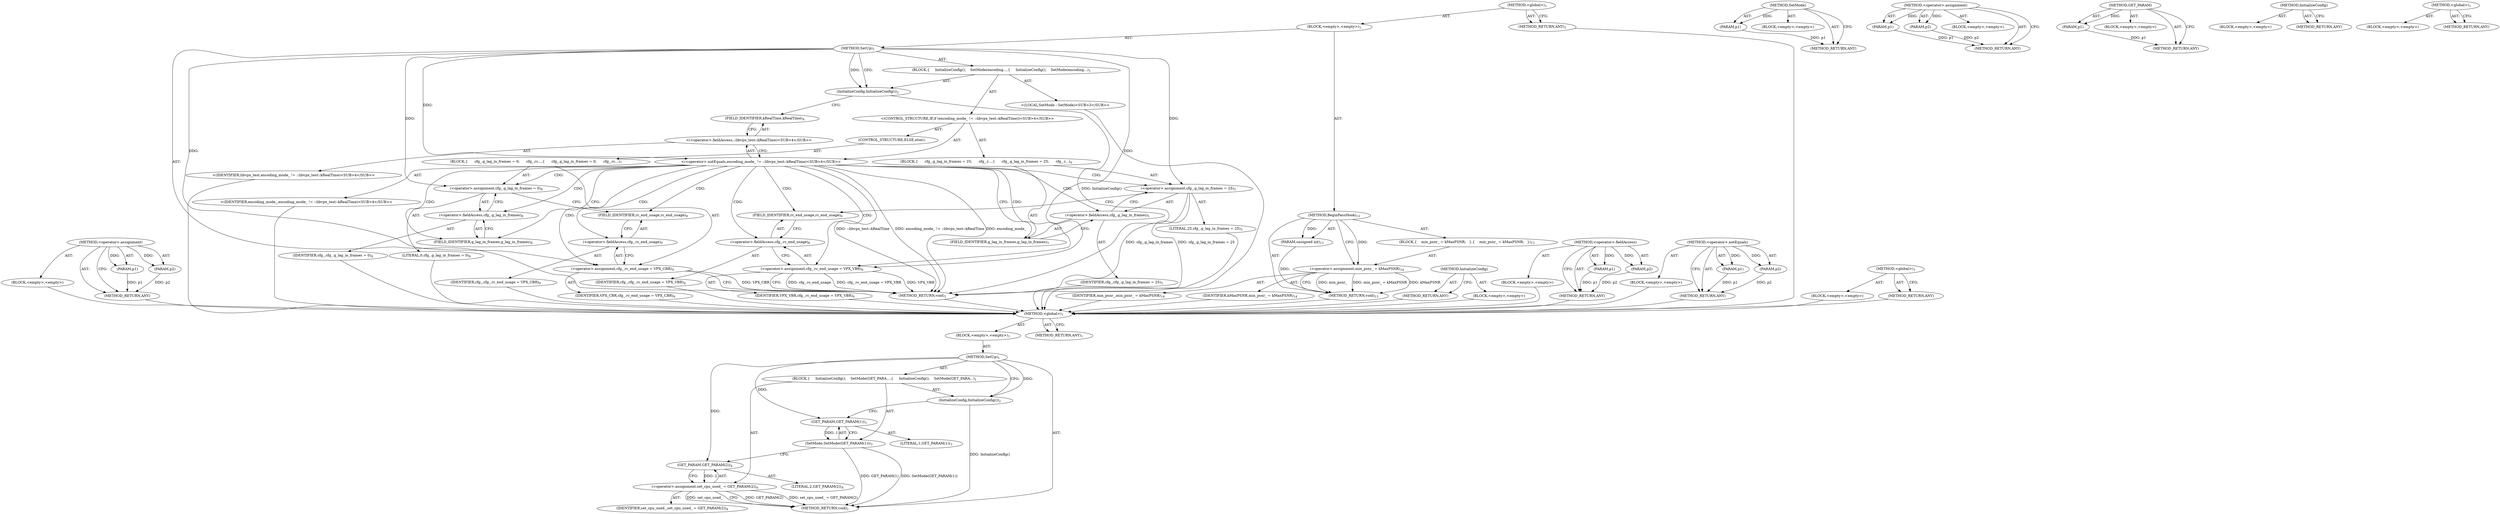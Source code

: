 digraph "BeginPassHook" {
vulnerable_6 [label=<(METHOD,&lt;global&gt;)<SUB>1</SUB>>];
vulnerable_7 [label=<(BLOCK,&lt;empty&gt;,&lt;empty&gt;)<SUB>1</SUB>>];
vulnerable_8 [label=<(METHOD,SetUp)<SUB>1</SUB>>];
vulnerable_9 [label=<(BLOCK,{
     InitializeConfig();
    SetMode(GET_PARA...,{
     InitializeConfig();
    SetMode(GET_PARA...)<SUB>1</SUB>>];
vulnerable_10 [label=<(InitializeConfig,InitializeConfig())<SUB>2</SUB>>];
vulnerable_11 [label=<(SetMode,SetMode(GET_PARAM(1)))<SUB>3</SUB>>];
vulnerable_12 [label=<(GET_PARAM,GET_PARAM(1))<SUB>3</SUB>>];
vulnerable_13 [label=<(LITERAL,1,GET_PARAM(1))<SUB>3</SUB>>];
vulnerable_14 [label=<(&lt;operator&gt;.assignment,set_cpu_used_ = GET_PARAM(2))<SUB>4</SUB>>];
vulnerable_15 [label=<(IDENTIFIER,set_cpu_used_,set_cpu_used_ = GET_PARAM(2))<SUB>4</SUB>>];
vulnerable_16 [label=<(GET_PARAM,GET_PARAM(2))<SUB>4</SUB>>];
vulnerable_17 [label=<(LITERAL,2,GET_PARAM(2))<SUB>4</SUB>>];
vulnerable_18 [label=<(METHOD_RETURN,void)<SUB>1</SUB>>];
vulnerable_20 [label=<(METHOD_RETURN,ANY)<SUB>1</SUB>>];
vulnerable_38 [label=<(METHOD,SetMode)>];
vulnerable_39 [label=<(PARAM,p1)>];
vulnerable_40 [label=<(BLOCK,&lt;empty&gt;,&lt;empty&gt;)>];
vulnerable_41 [label=<(METHOD_RETURN,ANY)>];
vulnerable_46 [label=<(METHOD,&lt;operator&gt;.assignment)>];
vulnerable_47 [label=<(PARAM,p1)>];
vulnerable_48 [label=<(PARAM,p2)>];
vulnerable_49 [label=<(BLOCK,&lt;empty&gt;,&lt;empty&gt;)>];
vulnerable_50 [label=<(METHOD_RETURN,ANY)>];
vulnerable_42 [label=<(METHOD,GET_PARAM)>];
vulnerable_43 [label=<(PARAM,p1)>];
vulnerable_44 [label=<(BLOCK,&lt;empty&gt;,&lt;empty&gt;)>];
vulnerable_45 [label=<(METHOD_RETURN,ANY)>];
vulnerable_35 [label=<(METHOD,InitializeConfig)>];
vulnerable_36 [label=<(BLOCK,&lt;empty&gt;,&lt;empty&gt;)>];
vulnerable_37 [label=<(METHOD_RETURN,ANY)>];
vulnerable_29 [label=<(METHOD,&lt;global&gt;)<SUB>1</SUB>>];
vulnerable_30 [label=<(BLOCK,&lt;empty&gt;,&lt;empty&gt;)>];
vulnerable_31 [label=<(METHOD_RETURN,ANY)>];
fixed_83 [label=<(METHOD,&lt;operator&gt;.assignment)>];
fixed_84 [label=<(PARAM,p1)>];
fixed_85 [label=<(PARAM,p2)>];
fixed_86 [label=<(BLOCK,&lt;empty&gt;,&lt;empty&gt;)>];
fixed_87 [label=<(METHOD_RETURN,ANY)>];
fixed_6 [label=<(METHOD,&lt;global&gt;)<SUB>1</SUB>>];
fixed_7 [label=<(BLOCK,&lt;empty&gt;,&lt;empty&gt;)<SUB>1</SUB>>];
fixed_8 [label=<(METHOD,SetUp)<SUB>1</SUB>>];
fixed_9 [label=<(BLOCK,{
     InitializeConfig();
    SetMode(encoding...,{
     InitializeConfig();
    SetMode(encoding...)<SUB>1</SUB>>];
fixed_10 [label=<(InitializeConfig,InitializeConfig())<SUB>2</SUB>>];
fixed_11 [label="<(LOCAL,SetMode : SetMode)<SUB>3</SUB>>"];
fixed_12 [label="<(CONTROL_STRUCTURE,IF,if (encoding_mode_ != ::libvpx_test::kRealTime))<SUB>4</SUB>>"];
fixed_13 [label="<(&lt;operator&gt;.notEquals,encoding_mode_ != ::libvpx_test::kRealTime)<SUB>4</SUB>>"];
fixed_14 [label="<(IDENTIFIER,encoding_mode_,encoding_mode_ != ::libvpx_test::kRealTime)<SUB>4</SUB>>"];
fixed_15 [label="<(&lt;operator&gt;.fieldAccess,::libvpx_test::kRealTime)<SUB>4</SUB>>"];
fixed_16 [label="<(IDENTIFIER,libvpx_test,encoding_mode_ != ::libvpx_test::kRealTime)<SUB>4</SUB>>"];
fixed_17 [label=<(FIELD_IDENTIFIER,kRealTime,kRealTime)<SUB>4</SUB>>];
fixed_18 [label=<(BLOCK,{
      cfg_.g_lag_in_frames = 25;
      cfg_.r...,{
      cfg_.g_lag_in_frames = 25;
      cfg_.r...)<SUB>4</SUB>>];
fixed_19 [label=<(&lt;operator&gt;.assignment,cfg_.g_lag_in_frames = 25)<SUB>5</SUB>>];
fixed_20 [label=<(&lt;operator&gt;.fieldAccess,cfg_.g_lag_in_frames)<SUB>5</SUB>>];
fixed_21 [label=<(IDENTIFIER,cfg_,cfg_.g_lag_in_frames = 25)<SUB>5</SUB>>];
fixed_22 [label=<(FIELD_IDENTIFIER,g_lag_in_frames,g_lag_in_frames)<SUB>5</SUB>>];
fixed_23 [label=<(LITERAL,25,cfg_.g_lag_in_frames = 25)<SUB>5</SUB>>];
fixed_24 [label=<(&lt;operator&gt;.assignment,cfg_.rc_end_usage = VPX_VBR)<SUB>6</SUB>>];
fixed_25 [label=<(&lt;operator&gt;.fieldAccess,cfg_.rc_end_usage)<SUB>6</SUB>>];
fixed_26 [label=<(IDENTIFIER,cfg_,cfg_.rc_end_usage = VPX_VBR)<SUB>6</SUB>>];
fixed_27 [label=<(FIELD_IDENTIFIER,rc_end_usage,rc_end_usage)<SUB>6</SUB>>];
fixed_28 [label=<(IDENTIFIER,VPX_VBR,cfg_.rc_end_usage = VPX_VBR)<SUB>6</SUB>>];
fixed_29 [label=<(CONTROL_STRUCTURE,ELSE,else)<SUB>7</SUB>>];
fixed_30 [label=<(BLOCK,{
      cfg_.g_lag_in_frames = 0;
      cfg_.rc...,{
      cfg_.g_lag_in_frames = 0;
      cfg_.rc...)<SUB>7</SUB>>];
fixed_31 [label=<(&lt;operator&gt;.assignment,cfg_.g_lag_in_frames = 0)<SUB>8</SUB>>];
fixed_32 [label=<(&lt;operator&gt;.fieldAccess,cfg_.g_lag_in_frames)<SUB>8</SUB>>];
fixed_33 [label=<(IDENTIFIER,cfg_,cfg_.g_lag_in_frames = 0)<SUB>8</SUB>>];
fixed_34 [label=<(FIELD_IDENTIFIER,g_lag_in_frames,g_lag_in_frames)<SUB>8</SUB>>];
fixed_35 [label=<(LITERAL,0,cfg_.g_lag_in_frames = 0)<SUB>8</SUB>>];
fixed_36 [label=<(&lt;operator&gt;.assignment,cfg_.rc_end_usage = VPX_CBR)<SUB>9</SUB>>];
fixed_37 [label=<(&lt;operator&gt;.fieldAccess,cfg_.rc_end_usage)<SUB>9</SUB>>];
fixed_38 [label=<(IDENTIFIER,cfg_,cfg_.rc_end_usage = VPX_CBR)<SUB>9</SUB>>];
fixed_39 [label=<(FIELD_IDENTIFIER,rc_end_usage,rc_end_usage)<SUB>9</SUB>>];
fixed_40 [label=<(IDENTIFIER,VPX_CBR,cfg_.rc_end_usage = VPX_CBR)<SUB>9</SUB>>];
fixed_41 [label=<(METHOD_RETURN,void)<SUB>1</SUB>>];
fixed_43 [label=<(METHOD,BeginPassHook)<SUB>13</SUB>>];
fixed_44 [label=<(PARAM,unsigned int)<SUB>13</SUB>>];
fixed_45 [label=<(BLOCK,{
    min_psnr_ = kMaxPSNR;
   },{
    min_psnr_ = kMaxPSNR;
   })<SUB>13</SUB>>];
fixed_46 [label=<(&lt;operator&gt;.assignment,min_psnr_ = kMaxPSNR)<SUB>14</SUB>>];
fixed_47 [label=<(IDENTIFIER,min_psnr_,min_psnr_ = kMaxPSNR)<SUB>14</SUB>>];
fixed_48 [label=<(IDENTIFIER,kMaxPSNR,min_psnr_ = kMaxPSNR)<SUB>14</SUB>>];
fixed_49 [label=<(METHOD_RETURN,void)<SUB>13</SUB>>];
fixed_51 [label=<(METHOD_RETURN,ANY)<SUB>1</SUB>>];
fixed_70 [label=<(METHOD,InitializeConfig)>];
fixed_71 [label=<(BLOCK,&lt;empty&gt;,&lt;empty&gt;)>];
fixed_72 [label=<(METHOD_RETURN,ANY)>];
fixed_78 [label=<(METHOD,&lt;operator&gt;.fieldAccess)>];
fixed_79 [label=<(PARAM,p1)>];
fixed_80 [label=<(PARAM,p2)>];
fixed_81 [label=<(BLOCK,&lt;empty&gt;,&lt;empty&gt;)>];
fixed_82 [label=<(METHOD_RETURN,ANY)>];
fixed_73 [label=<(METHOD,&lt;operator&gt;.notEquals)>];
fixed_74 [label=<(PARAM,p1)>];
fixed_75 [label=<(PARAM,p2)>];
fixed_76 [label=<(BLOCK,&lt;empty&gt;,&lt;empty&gt;)>];
fixed_77 [label=<(METHOD_RETURN,ANY)>];
fixed_64 [label=<(METHOD,&lt;global&gt;)<SUB>1</SUB>>];
fixed_65 [label=<(BLOCK,&lt;empty&gt;,&lt;empty&gt;)>];
fixed_66 [label=<(METHOD_RETURN,ANY)>];
vulnerable_6 -> vulnerable_7  [key=0, label="AST: "];
vulnerable_6 -> vulnerable_20  [key=0, label="AST: "];
vulnerable_6 -> vulnerable_20  [key=1, label="CFG: "];
vulnerable_7 -> vulnerable_8  [key=0, label="AST: "];
vulnerable_8 -> vulnerable_9  [key=0, label="AST: "];
vulnerable_8 -> vulnerable_18  [key=0, label="AST: "];
vulnerable_8 -> vulnerable_10  [key=0, label="CFG: "];
vulnerable_8 -> vulnerable_10  [key=1, label="DDG: "];
vulnerable_8 -> vulnerable_12  [key=0, label="DDG: "];
vulnerable_8 -> vulnerable_16  [key=0, label="DDG: "];
vulnerable_9 -> vulnerable_10  [key=0, label="AST: "];
vulnerable_9 -> vulnerable_11  [key=0, label="AST: "];
vulnerable_9 -> vulnerable_14  [key=0, label="AST: "];
vulnerable_10 -> vulnerable_12  [key=0, label="CFG: "];
vulnerable_10 -> vulnerable_18  [key=0, label="DDG: InitializeConfig()"];
vulnerable_11 -> vulnerable_12  [key=0, label="AST: "];
vulnerable_11 -> vulnerable_16  [key=0, label="CFG: "];
vulnerable_11 -> vulnerable_18  [key=0, label="DDG: GET_PARAM(1)"];
vulnerable_11 -> vulnerable_18  [key=1, label="DDG: SetMode(GET_PARAM(1))"];
vulnerable_12 -> vulnerable_13  [key=0, label="AST: "];
vulnerable_12 -> vulnerable_11  [key=0, label="CFG: "];
vulnerable_12 -> vulnerable_11  [key=1, label="DDG: 1"];
vulnerable_14 -> vulnerable_15  [key=0, label="AST: "];
vulnerable_14 -> vulnerable_16  [key=0, label="AST: "];
vulnerable_14 -> vulnerable_18  [key=0, label="CFG: "];
vulnerable_14 -> vulnerable_18  [key=1, label="DDG: GET_PARAM(2)"];
vulnerable_14 -> vulnerable_18  [key=2, label="DDG: set_cpu_used_ = GET_PARAM(2)"];
vulnerable_14 -> vulnerable_18  [key=3, label="DDG: set_cpu_used_"];
vulnerable_16 -> vulnerable_17  [key=0, label="AST: "];
vulnerable_16 -> vulnerable_14  [key=0, label="CFG: "];
vulnerable_16 -> vulnerable_14  [key=1, label="DDG: 2"];
vulnerable_38 -> vulnerable_39  [key=0, label="AST: "];
vulnerable_38 -> vulnerable_39  [key=1, label="DDG: "];
vulnerable_38 -> vulnerable_40  [key=0, label="AST: "];
vulnerable_38 -> vulnerable_41  [key=0, label="AST: "];
vulnerable_38 -> vulnerable_41  [key=1, label="CFG: "];
vulnerable_39 -> vulnerable_41  [key=0, label="DDG: p1"];
vulnerable_46 -> vulnerable_47  [key=0, label="AST: "];
vulnerable_46 -> vulnerable_47  [key=1, label="DDG: "];
vulnerable_46 -> vulnerable_49  [key=0, label="AST: "];
vulnerable_46 -> vulnerable_48  [key=0, label="AST: "];
vulnerable_46 -> vulnerable_48  [key=1, label="DDG: "];
vulnerable_46 -> vulnerable_50  [key=0, label="AST: "];
vulnerable_46 -> vulnerable_50  [key=1, label="CFG: "];
vulnerable_47 -> vulnerable_50  [key=0, label="DDG: p1"];
vulnerable_48 -> vulnerable_50  [key=0, label="DDG: p2"];
vulnerable_42 -> vulnerable_43  [key=0, label="AST: "];
vulnerable_42 -> vulnerable_43  [key=1, label="DDG: "];
vulnerable_42 -> vulnerable_44  [key=0, label="AST: "];
vulnerable_42 -> vulnerable_45  [key=0, label="AST: "];
vulnerable_42 -> vulnerable_45  [key=1, label="CFG: "];
vulnerable_43 -> vulnerable_45  [key=0, label="DDG: p1"];
vulnerable_35 -> vulnerable_36  [key=0, label="AST: "];
vulnerable_35 -> vulnerable_37  [key=0, label="AST: "];
vulnerable_35 -> vulnerable_37  [key=1, label="CFG: "];
vulnerable_29 -> vulnerable_30  [key=0, label="AST: "];
vulnerable_29 -> vulnerable_31  [key=0, label="AST: "];
vulnerable_29 -> vulnerable_31  [key=1, label="CFG: "];
fixed_83 -> fixed_84  [key=0, label="AST: "];
fixed_83 -> fixed_84  [key=1, label="DDG: "];
fixed_83 -> fixed_86  [key=0, label="AST: "];
fixed_83 -> fixed_85  [key=0, label="AST: "];
fixed_83 -> fixed_85  [key=1, label="DDG: "];
fixed_83 -> fixed_87  [key=0, label="AST: "];
fixed_83 -> fixed_87  [key=1, label="CFG: "];
fixed_84 -> fixed_87  [key=0, label="DDG: p1"];
fixed_85 -> fixed_87  [key=0, label="DDG: p2"];
fixed_86 -> vulnerable_6  [key=0];
fixed_87 -> vulnerable_6  [key=0];
fixed_6 -> fixed_7  [key=0, label="AST: "];
fixed_6 -> fixed_51  [key=0, label="AST: "];
fixed_6 -> fixed_51  [key=1, label="CFG: "];
fixed_7 -> fixed_8  [key=0, label="AST: "];
fixed_7 -> fixed_43  [key=0, label="AST: "];
fixed_8 -> fixed_9  [key=0, label="AST: "];
fixed_8 -> fixed_41  [key=0, label="AST: "];
fixed_8 -> fixed_10  [key=0, label="CFG: "];
fixed_8 -> fixed_10  [key=1, label="DDG: "];
fixed_8 -> fixed_13  [key=0, label="DDG: "];
fixed_8 -> fixed_19  [key=0, label="DDG: "];
fixed_8 -> fixed_24  [key=0, label="DDG: "];
fixed_8 -> fixed_31  [key=0, label="DDG: "];
fixed_8 -> fixed_36  [key=0, label="DDG: "];
fixed_9 -> fixed_10  [key=0, label="AST: "];
fixed_9 -> fixed_11  [key=0, label="AST: "];
fixed_9 -> fixed_12  [key=0, label="AST: "];
fixed_10 -> fixed_17  [key=0, label="CFG: "];
fixed_10 -> fixed_41  [key=0, label="DDG: InitializeConfig()"];
fixed_11 -> vulnerable_6  [key=0];
fixed_12 -> fixed_13  [key=0, label="AST: "];
fixed_12 -> fixed_18  [key=0, label="AST: "];
fixed_12 -> fixed_29  [key=0, label="AST: "];
fixed_13 -> fixed_14  [key=0, label="AST: "];
fixed_13 -> fixed_15  [key=0, label="AST: "];
fixed_13 -> fixed_22  [key=0, label="CFG: "];
fixed_13 -> fixed_22  [key=1, label="CDG: "];
fixed_13 -> fixed_34  [key=0, label="CFG: "];
fixed_13 -> fixed_34  [key=1, label="CDG: "];
fixed_13 -> fixed_41  [key=0, label="DDG: ::libvpx_test::kRealTime"];
fixed_13 -> fixed_41  [key=1, label="DDG: encoding_mode_ != ::libvpx_test::kRealTime"];
fixed_13 -> fixed_41  [key=2, label="DDG: encoding_mode_"];
fixed_13 -> fixed_24  [key=0, label="CDG: "];
fixed_13 -> fixed_32  [key=0, label="CDG: "];
fixed_13 -> fixed_19  [key=0, label="CDG: "];
fixed_13 -> fixed_36  [key=0, label="CDG: "];
fixed_13 -> fixed_37  [key=0, label="CDG: "];
fixed_13 -> fixed_20  [key=0, label="CDG: "];
fixed_13 -> fixed_25  [key=0, label="CDG: "];
fixed_13 -> fixed_39  [key=0, label="CDG: "];
fixed_13 -> fixed_27  [key=0, label="CDG: "];
fixed_13 -> fixed_31  [key=0, label="CDG: "];
fixed_14 -> vulnerable_6  [key=0];
fixed_15 -> fixed_16  [key=0, label="AST: "];
fixed_15 -> fixed_17  [key=0, label="AST: "];
fixed_15 -> fixed_13  [key=0, label="CFG: "];
fixed_16 -> vulnerable_6  [key=0];
fixed_17 -> fixed_15  [key=0, label="CFG: "];
fixed_18 -> fixed_19  [key=0, label="AST: "];
fixed_18 -> fixed_24  [key=0, label="AST: "];
fixed_19 -> fixed_20  [key=0, label="AST: "];
fixed_19 -> fixed_23  [key=0, label="AST: "];
fixed_19 -> fixed_27  [key=0, label="CFG: "];
fixed_19 -> fixed_41  [key=0, label="DDG: cfg_.g_lag_in_frames"];
fixed_19 -> fixed_41  [key=1, label="DDG: cfg_.g_lag_in_frames = 25"];
fixed_20 -> fixed_21  [key=0, label="AST: "];
fixed_20 -> fixed_22  [key=0, label="AST: "];
fixed_20 -> fixed_19  [key=0, label="CFG: "];
fixed_21 -> vulnerable_6  [key=0];
fixed_22 -> fixed_20  [key=0, label="CFG: "];
fixed_23 -> vulnerable_6  [key=0];
fixed_24 -> fixed_25  [key=0, label="AST: "];
fixed_24 -> fixed_28  [key=0, label="AST: "];
fixed_24 -> fixed_41  [key=0, label="CFG: "];
fixed_24 -> fixed_41  [key=1, label="DDG: cfg_.rc_end_usage"];
fixed_24 -> fixed_41  [key=2, label="DDG: cfg_.rc_end_usage = VPX_VBR"];
fixed_24 -> fixed_41  [key=3, label="DDG: VPX_VBR"];
fixed_25 -> fixed_26  [key=0, label="AST: "];
fixed_25 -> fixed_27  [key=0, label="AST: "];
fixed_25 -> fixed_24  [key=0, label="CFG: "];
fixed_26 -> vulnerable_6  [key=0];
fixed_27 -> fixed_25  [key=0, label="CFG: "];
fixed_28 -> vulnerable_6  [key=0];
fixed_29 -> fixed_30  [key=0, label="AST: "];
fixed_30 -> fixed_31  [key=0, label="AST: "];
fixed_30 -> fixed_36  [key=0, label="AST: "];
fixed_31 -> fixed_32  [key=0, label="AST: "];
fixed_31 -> fixed_35  [key=0, label="AST: "];
fixed_31 -> fixed_39  [key=0, label="CFG: "];
fixed_32 -> fixed_33  [key=0, label="AST: "];
fixed_32 -> fixed_34  [key=0, label="AST: "];
fixed_32 -> fixed_31  [key=0, label="CFG: "];
fixed_33 -> vulnerable_6  [key=0];
fixed_34 -> fixed_32  [key=0, label="CFG: "];
fixed_35 -> vulnerable_6  [key=0];
fixed_36 -> fixed_37  [key=0, label="AST: "];
fixed_36 -> fixed_40  [key=0, label="AST: "];
fixed_36 -> fixed_41  [key=0, label="CFG: "];
fixed_36 -> fixed_41  [key=1, label="DDG: VPX_CBR"];
fixed_37 -> fixed_38  [key=0, label="AST: "];
fixed_37 -> fixed_39  [key=0, label="AST: "];
fixed_37 -> fixed_36  [key=0, label="CFG: "];
fixed_38 -> vulnerable_6  [key=0];
fixed_39 -> fixed_37  [key=0, label="CFG: "];
fixed_40 -> vulnerable_6  [key=0];
fixed_41 -> vulnerable_6  [key=0];
fixed_43 -> fixed_44  [key=0, label="AST: "];
fixed_43 -> fixed_44  [key=1, label="DDG: "];
fixed_43 -> fixed_45  [key=0, label="AST: "];
fixed_43 -> fixed_49  [key=0, label="AST: "];
fixed_43 -> fixed_46  [key=0, label="CFG: "];
fixed_43 -> fixed_46  [key=1, label="DDG: "];
fixed_44 -> fixed_49  [key=0, label="DDG: "];
fixed_45 -> fixed_46  [key=0, label="AST: "];
fixed_46 -> fixed_47  [key=0, label="AST: "];
fixed_46 -> fixed_48  [key=0, label="AST: "];
fixed_46 -> fixed_49  [key=0, label="CFG: "];
fixed_46 -> fixed_49  [key=1, label="DDG: min_psnr_"];
fixed_46 -> fixed_49  [key=2, label="DDG: min_psnr_ = kMaxPSNR"];
fixed_46 -> fixed_49  [key=3, label="DDG: kMaxPSNR"];
fixed_47 -> vulnerable_6  [key=0];
fixed_48 -> vulnerable_6  [key=0];
fixed_49 -> vulnerable_6  [key=0];
fixed_51 -> vulnerable_6  [key=0];
fixed_70 -> fixed_71  [key=0, label="AST: "];
fixed_70 -> fixed_72  [key=0, label="AST: "];
fixed_70 -> fixed_72  [key=1, label="CFG: "];
fixed_71 -> vulnerable_6  [key=0];
fixed_72 -> vulnerable_6  [key=0];
fixed_78 -> fixed_79  [key=0, label="AST: "];
fixed_78 -> fixed_79  [key=1, label="DDG: "];
fixed_78 -> fixed_81  [key=0, label="AST: "];
fixed_78 -> fixed_80  [key=0, label="AST: "];
fixed_78 -> fixed_80  [key=1, label="DDG: "];
fixed_78 -> fixed_82  [key=0, label="AST: "];
fixed_78 -> fixed_82  [key=1, label="CFG: "];
fixed_79 -> fixed_82  [key=0, label="DDG: p1"];
fixed_80 -> fixed_82  [key=0, label="DDG: p2"];
fixed_81 -> vulnerable_6  [key=0];
fixed_82 -> vulnerable_6  [key=0];
fixed_73 -> fixed_74  [key=0, label="AST: "];
fixed_73 -> fixed_74  [key=1, label="DDG: "];
fixed_73 -> fixed_76  [key=0, label="AST: "];
fixed_73 -> fixed_75  [key=0, label="AST: "];
fixed_73 -> fixed_75  [key=1, label="DDG: "];
fixed_73 -> fixed_77  [key=0, label="AST: "];
fixed_73 -> fixed_77  [key=1, label="CFG: "];
fixed_74 -> fixed_77  [key=0, label="DDG: p1"];
fixed_75 -> fixed_77  [key=0, label="DDG: p2"];
fixed_76 -> vulnerable_6  [key=0];
fixed_77 -> vulnerable_6  [key=0];
fixed_64 -> fixed_65  [key=0, label="AST: "];
fixed_64 -> fixed_66  [key=0, label="AST: "];
fixed_64 -> fixed_66  [key=1, label="CFG: "];
fixed_65 -> vulnerable_6  [key=0];
fixed_66 -> vulnerable_6  [key=0];
}
